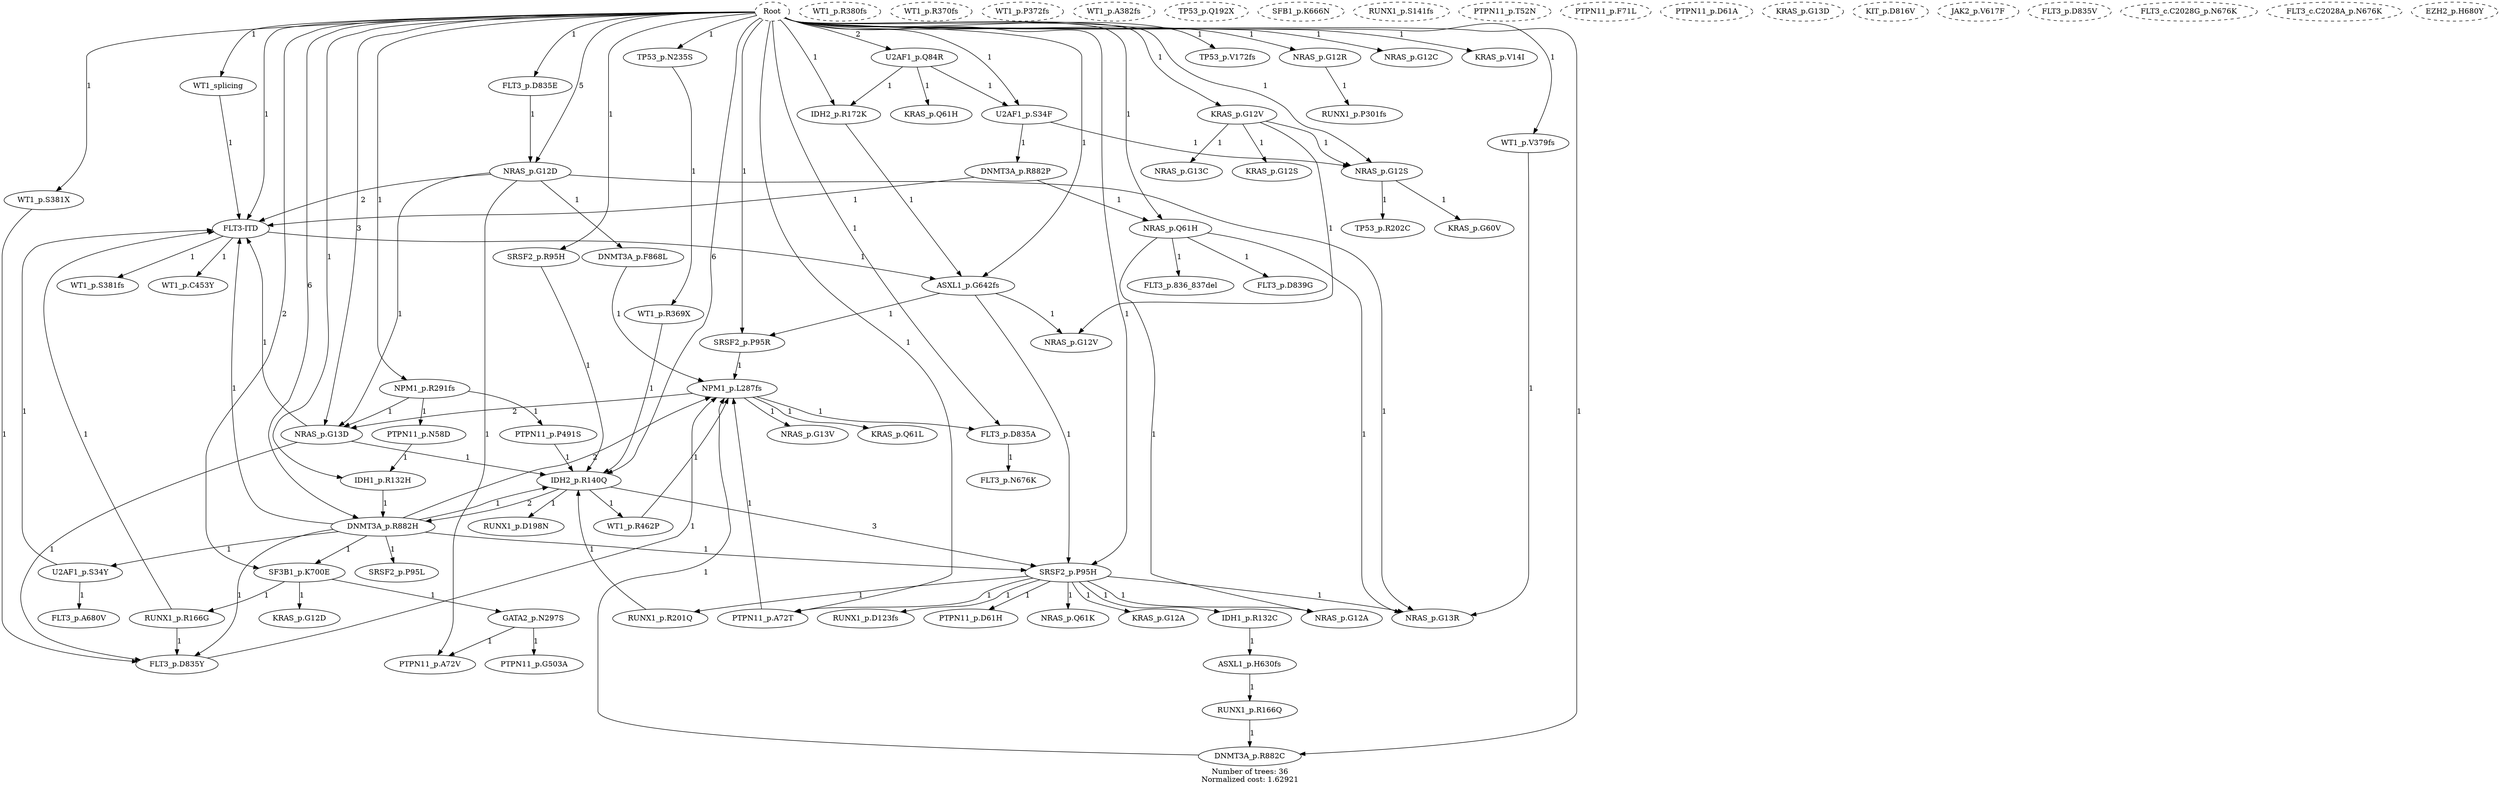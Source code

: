 digraph T {
	label="Number of trees: 36\nNormalized cost: 1.62921"
	88 [label="WT1_splicing"]
	87 [label="WT1_p.V379fs"]
	86 [label="WT1_p.S381fs"]
	85 [label="WT1_p.S381X"]
	84 [label="WT1_p.R462P"]
	83 [style=dashed, label="WT1_p.R380fs"]
	82 [style=dashed, label="WT1_p.R370fs"]
	81 [label="WT1_p.R369X"]
	80 [style=dashed, label="WT1_p.P372fs"]
	79 [label="WT1_p.C453Y"]
	78 [style=dashed, label="WT1_p.A382fs"]
	77 [label="U2AF1_p.S34Y"]
	76 [label="U2AF1_p.S34F"]
	75 [label="U2AF1_p.Q84R"]
	74 [label="TP53_p.V172fs"]
	73 [label="TP53_p.R202C"]
	72 [style=dashed, label="TP53_p.Q192X"]
	71 [label="TP53_p.N235S"]
	70 [label="SRSF2_p.R95H"]
	69 [label="SRSF2_p.P95R"]
	68 [label="SRSF2_p.P95L"]
	67 [label="SRSF2_p.P95H"]
	66 [style=dashed, label="SFB1_p.K666N"]
	65 [label="SF3B1_p.K700E"]
	64 [style=dashed, label="Root"]
	63 [style=dashed, label="RUNX1_p.S141fs"]
	62 [label="RUNX1_p.R201Q"]
	61 [label="RUNX1_p.R166Q"]
	60 [label="RUNX1_p.R166G"]
	59 [label="RUNX1_p.P301fs"]
	58 [label="RUNX1_p.D198N"]
	57 [label="RUNX1_p.D123fs"]
	56 [style=dashed, label="PTPN11_p.T52N"]
	55 [label="PTPN11_p.P491S"]
	54 [label="PTPN11_p.N58D"]
	53 [label="PTPN11_p.G503A"]
	52 [style=dashed, label="PTPN11_p.F71L"]
	51 [label="PTPN11_p.D61H"]
	50 [style=dashed, label="PTPN11_p.D61A"]
	49 [label="PTPN11_p.A72V"]
	48 [label="PTPN11_p.A72T"]
	47 [label="NRAS_p.Q61K"]
	46 [label="NRAS_p.Q61H"]
	45 [label="NRAS_p.G13V"]
	44 [label="NRAS_p.G13R"]
	43 [label="NRAS_p.G13D"]
	42 [label="NRAS_p.G13C"]
	41 [label="NRAS_p.G12V"]
	40 [label="NRAS_p.G12S"]
	39 [label="NRAS_p.G12R"]
	38 [label="NRAS_p.G12D"]
	37 [label="NRAS_p.G12C"]
	36 [label="NRAS_p.G12A"]
	35 [label="NPM1_p.R291fs"]
	34 [label="NPM1_p.L287fs"]
	33 [label="KRAS_p.V14I"]
	32 [label="KRAS_p.Q61L"]
	31 [label="KRAS_p.Q61H"]
	30 [label="KRAS_p.G60V"]
	29 [style=dashed, label="KRAS_p.G13D"]
	28 [label="KRAS_p.G12V"]
	27 [label="KRAS_p.G12S"]
	26 [label="KRAS_p.G12D"]
	25 [label="KRAS_p.G12A"]
	24 [style=dashed, label="KIT_p.D816V"]
	23 [style=dashed, label="JAK2_p.V617F"]
	22 [label="IDH2_p.R172K"]
	21 [label="IDH2_p.R140Q"]
	20 [label="IDH1_p.R132H"]
	19 [label="IDH1_p.R132C"]
	18 [label="GATA2_p.N297S"]
	17 [label="FLT3_p.N676K"]
	16 [label="FLT3_p.D839G"]
	15 [label="FLT3_p.D835Y"]
	14 [style=dashed, label="FLT3_p.D835V"]
	13 [label="FLT3_p.D835E"]
	12 [label="FLT3_p.D835A"]
	11 [label="FLT3_p.A680V"]
	10 [label="FLT3_p.836_837del"]
	9 [style=dashed, label="FLT3_c.C2028G_p.N676K"]
	8 [style=dashed, label="FLT3_c.C2028A_p.N676K"]
	7 [label="FLT3-ITD"]
	6 [style=dashed, label="EZH2_p.H680Y"]
	5 [label="DNMT3A_p.R882P"]
	4 [label="DNMT3A_p.R882H"]
	3 [label="DNMT3A_p.R882C"]
	2 [label="DNMT3A_p.F868L"]
	1 [label="ASXL1_p.H630fs"]
	0 [label="ASXL1_p.G642fs"]
	88 -> 7 [label="1"]
	87 -> 44 [label="1"]
	85 -> 15 [label="1"]
	84 -> 34 [label="1"]
	81 -> 21 [label="1"]
	77 -> 11 [label="1"]
	77 -> 7 [label="1"]
	76 -> 40 [label="1"]
	76 -> 5 [label="1"]
	75 -> 76 [label="1"]
	75 -> 31 [label="1"]
	75 -> 22 [label="1"]
	71 -> 81 [label="1"]
	70 -> 21 [label="1"]
	69 -> 34 [label="1"]
	67 -> 62 [label="1"]
	67 -> 57 [label="1"]
	67 -> 51 [label="1"]
	67 -> 48 [label="1"]
	67 -> 47 [label="1"]
	67 -> 44 [label="1"]
	67 -> 36 [label="1"]
	67 -> 25 [label="1"]
	67 -> 19 [label="1"]
	65 -> 60 [label="1"]
	65 -> 26 [label="1"]
	65 -> 18 [label="1"]
	64 -> 88 [label="1"]
	64 -> 87 [label="1"]
	64 -> 85 [label="1"]
	64 -> 76 [label="1"]
	64 -> 75 [label="2"]
	64 -> 74 [label="1"]
	64 -> 71 [label="1"]
	64 -> 70 [label="1"]
	64 -> 69 [label="1"]
	64 -> 67 [label="1"]
	64 -> 65 [label="2"]
	64 -> 48 [label="1"]
	64 -> 46 [label="1"]
	64 -> 43 [label="3"]
	64 -> 40 [label="1"]
	64 -> 39 [label="1"]
	64 -> 38 [label="5"]
	64 -> 37 [label="1"]
	64 -> 35 [label="1"]
	64 -> 33 [label="1"]
	64 -> 28 [label="1"]
	64 -> 22 [label="1"]
	64 -> 21 [label="6"]
	64 -> 20 [label="1"]
	64 -> 13 [label="1"]
	64 -> 12 [label="1"]
	64 -> 7 [label="1"]
	64 -> 4 [label="6"]
	64 -> 3 [label="1"]
	64 -> 0 [label="1"]
	62 -> 21 [label="1"]
	61 -> 3 [label="1"]
	60 -> 15 [label="1"]
	60 -> 7 [label="1"]
	55 -> 21 [label="1"]
	54 -> 20 [label="1"]
	48 -> 34 [label="1"]
	46 -> 44 [label="1"]
	46 -> 36 [label="1"]
	46 -> 16 [label="1"]
	46 -> 10 [label="1"]
	43 -> 21 [label="1"]
	43 -> 15 [label="1"]
	43 -> 7 [label="1"]
	40 -> 73 [label="1"]
	40 -> 30 [label="1"]
	39 -> 59 [label="1"]
	38 -> 49 [label="1"]
	38 -> 44 [label="1"]
	38 -> 43 [label="1"]
	38 -> 7 [label="2"]
	38 -> 2 [label="1"]
	35 -> 55 [label="1"]
	35 -> 54 [label="1"]
	35 -> 43 [label="1"]
	34 -> 45 [label="1"]
	34 -> 43 [label="2"]
	34 -> 32 [label="1"]
	34 -> 12 [label="1"]
	28 -> 42 [label="1"]
	28 -> 41 [label="1"]
	28 -> 40 [label="1"]
	28 -> 27 [label="1"]
	22 -> 0 [label="1"]
	21 -> 84 [label="1"]
	21 -> 67 [label="3"]
	21 -> 58 [label="1"]
	21 -> 4 [label="2"]
	20 -> 4 [label="1"]
	19 -> 1 [label="1"]
	18 -> 53 [label="1"]
	18 -> 49 [label="1"]
	15 -> 34 [label="1"]
	13 -> 38 [label="1"]
	12 -> 17 [label="1"]
	7 -> 86 [label="1"]
	7 -> 79 [label="1"]
	7 -> 0 [label="1"]
	5 -> 46 [label="1"]
	5 -> 7 [label="1"]
	4 -> 77 [label="1"]
	4 -> 68 [label="1"]
	4 -> 67 [label="1"]
	4 -> 65 [label="1"]
	4 -> 34 [label="2"]
	4 -> 21 [label="1"]
	4 -> 15 [label="1"]
	4 -> 7 [label="1"]
	3 -> 34 [label="1"]
	2 -> 34 [label="1"]
	1 -> 61 [label="1"]
	0 -> 69 [label="1"]
	0 -> 67 [label="1"]
	0 -> 41 [label="1"]
}
